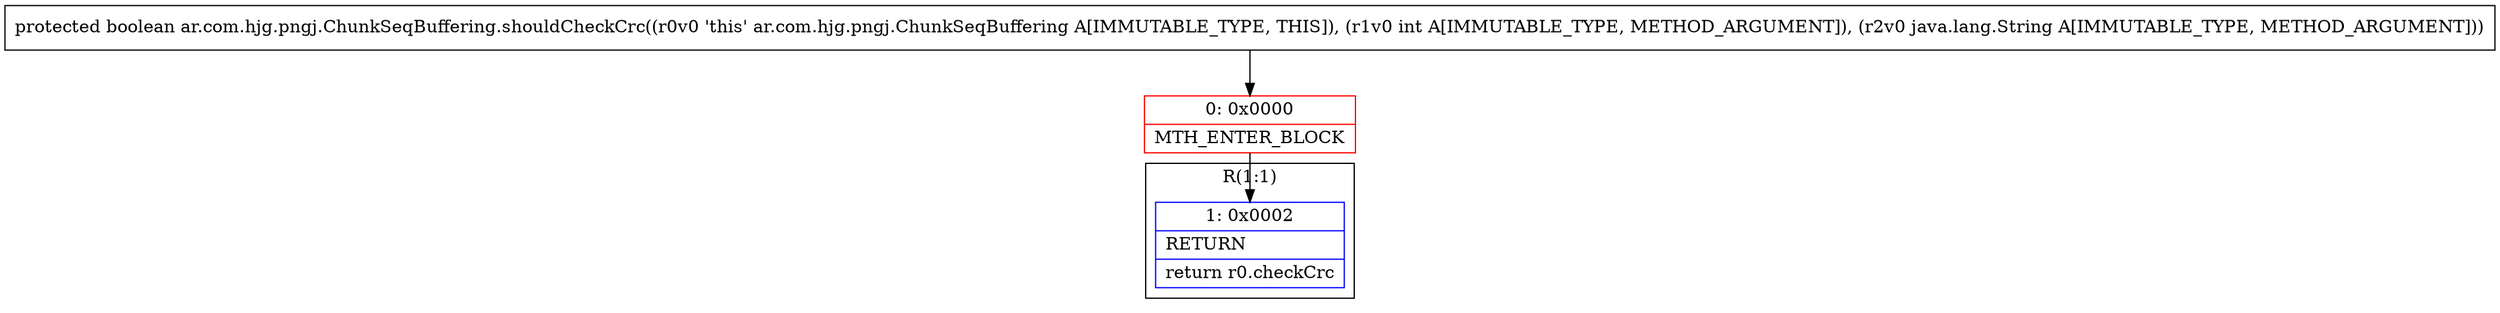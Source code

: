 digraph "CFG forar.com.hjg.pngj.ChunkSeqBuffering.shouldCheckCrc(ILjava\/lang\/String;)Z" {
subgraph cluster_Region_1357194556 {
label = "R(1:1)";
node [shape=record,color=blue];
Node_1 [shape=record,label="{1\:\ 0x0002|RETURN\l|return r0.checkCrc\l}"];
}
Node_0 [shape=record,color=red,label="{0\:\ 0x0000|MTH_ENTER_BLOCK\l}"];
MethodNode[shape=record,label="{protected boolean ar.com.hjg.pngj.ChunkSeqBuffering.shouldCheckCrc((r0v0 'this' ar.com.hjg.pngj.ChunkSeqBuffering A[IMMUTABLE_TYPE, THIS]), (r1v0 int A[IMMUTABLE_TYPE, METHOD_ARGUMENT]), (r2v0 java.lang.String A[IMMUTABLE_TYPE, METHOD_ARGUMENT])) }"];
MethodNode -> Node_0;
Node_0 -> Node_1;
}

